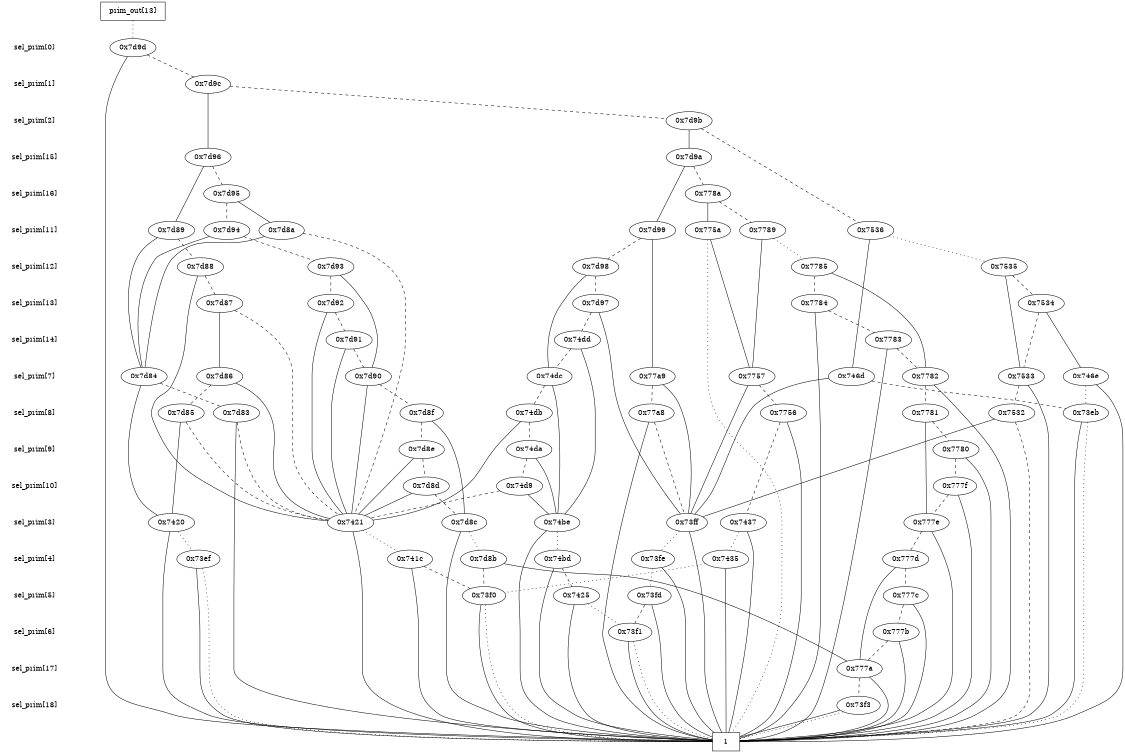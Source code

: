 digraph "DD" {
size = "7.5,10"
center = true;
edge [dir = none];
{ node [shape = plaintext];
  edge [style = invis];
  "CONST NODES" [style = invis];
" sel_prim[0] " -> " sel_prim[1] " -> " sel_prim[2] " -> " sel_prim[15] " -> " sel_prim[16] " -> " sel_prim[11] " -> " sel_prim[12] " -> " sel_prim[13] " -> " sel_prim[14] " -> " sel_prim[7] " -> " sel_prim[8] " -> " sel_prim[9] " -> " sel_prim[10] " -> " sel_prim[3] " -> " sel_prim[4] " -> " sel_prim[5] " -> " sel_prim[6] " -> " sel_prim[17] " -> " sel_prim[18] " -> "CONST NODES"; 
}
{ rank = same; node [shape = box]; edge [style = invis];
"  prim_out[13]  "; }
{ rank = same; " sel_prim[0] ";
"0x7d9d";
}
{ rank = same; " sel_prim[1] ";
"0x7d9c";
}
{ rank = same; " sel_prim[2] ";
"0x7d9b";
}
{ rank = same; " sel_prim[15] ";
"0x7d9a";
"0x7d96";
}
{ rank = same; " sel_prim[16] ";
"0x778a";
"0x7d95";
}
{ rank = same; " sel_prim[11] ";
"0x7d89";
"0x7789";
"0x775a";
"0x7d94";
"0x7d99";
"0x7536";
"0x7d8a";
}
{ rank = same; " sel_prim[12] ";
"0x7d88";
"0x7535";
"0x7d93";
"0x7d98";
"0x7785";
}
{ rank = same; " sel_prim[13] ";
"0x7d87";
"0x7784";
"0x7534";
"0x7d92";
"0x7d97";
}
{ rank = same; " sel_prim[14] ";
"0x7783";
"0x7d91";
"0x74dd";
}
{ rank = same; " sel_prim[7] ";
"0x746e";
"0x746d";
"0x7d86";
"0x7782";
"0x7533";
"0x7d90";
"0x77a9";
"0x7d84";
"0x74dc";
"0x7757";
}
{ rank = same; " sel_prim[8] ";
"0x7d85";
"0x7756";
"0x7d8f";
"0x73eb";
"0x7532";
"0x77a8";
"0x7d83";
"0x7781";
"0x74db";
}
{ rank = same; " sel_prim[9] ";
"0x7780";
"0x7d8e";
"0x74da";
}
{ rank = same; " sel_prim[10] ";
"0x777f";
"0x7d8d";
"0x74d9";
}
{ rank = same; " sel_prim[3] ";
"0x777e";
"0x7420";
"0x7d8c";
"0x7437";
"0x7421";
"0x73ff";
"0x74be";
}
{ rank = same; " sel_prim[4] ";
"0x7435";
"0x741c";
"0x73ef";
"0x73fe";
"0x777d";
"0x7d8b";
"0x74bd";
}
{ rank = same; " sel_prim[5] ";
"0x7425";
"0x73fd";
"0x73f0";
"0x777c";
}
{ rank = same; " sel_prim[6] ";
"0x73f1";
"0x777b";
}
{ rank = same; " sel_prim[17] ";
"0x777a";
}
{ rank = same; " sel_prim[18] ";
"0x73f3";
}
{ rank = same; "CONST NODES";
{ node [shape = box]; "0x73db";
}
}
"  prim_out[13]  " -> "0x7d9d" [style = dotted];
"0x7d9d" -> "0x73db";
"0x7d9d" -> "0x7d9c" [style = dashed];
"0x7d9c" -> "0x7d96";
"0x7d9c" -> "0x7d9b" [style = dashed];
"0x7d9b" -> "0x7d9a";
"0x7d9b" -> "0x7536" [style = dashed];
"0x7d9a" -> "0x7d99";
"0x7d9a" -> "0x778a" [style = dashed];
"0x7d96" -> "0x7d89";
"0x7d96" -> "0x7d95" [style = dashed];
"0x778a" -> "0x775a";
"0x778a" -> "0x7789" [style = dashed];
"0x7d95" -> "0x7d8a";
"0x7d95" -> "0x7d94" [style = dashed];
"0x7d89" -> "0x7d84";
"0x7d89" -> "0x7d88" [style = dashed];
"0x7789" -> "0x7757";
"0x7789" -> "0x7785" [style = dotted];
"0x775a" -> "0x7757";
"0x775a" -> "0x73db" [style = dotted];
"0x7d94" -> "0x7d84";
"0x7d94" -> "0x7d93" [style = dashed];
"0x7d99" -> "0x77a9";
"0x7d99" -> "0x7d98" [style = dashed];
"0x7536" -> "0x746d";
"0x7536" -> "0x7535" [style = dotted];
"0x7d8a" -> "0x7d84";
"0x7d8a" -> "0x7421" [style = dashed];
"0x7d88" -> "0x7421";
"0x7d88" -> "0x7d87" [style = dashed];
"0x7535" -> "0x7533";
"0x7535" -> "0x7534" [style = dashed];
"0x7d93" -> "0x7d90";
"0x7d93" -> "0x7d92" [style = dashed];
"0x7d98" -> "0x74dc";
"0x7d98" -> "0x7d97" [style = dashed];
"0x7785" -> "0x7782";
"0x7785" -> "0x7784" [style = dashed];
"0x7d87" -> "0x7d86";
"0x7d87" -> "0x7421" [style = dashed];
"0x7784" -> "0x73db";
"0x7784" -> "0x7783" [style = dashed];
"0x7534" -> "0x746e";
"0x7534" -> "0x7533" [style = dashed];
"0x7d92" -> "0x7421";
"0x7d92" -> "0x7d91" [style = dashed];
"0x7d97" -> "0x73ff";
"0x7d97" -> "0x74dd" [style = dashed];
"0x7783" -> "0x73db";
"0x7783" -> "0x7782" [style = dashed];
"0x7d91" -> "0x7421";
"0x7d91" -> "0x7d90" [style = dashed];
"0x74dd" -> "0x74be";
"0x74dd" -> "0x74dc" [style = dashed];
"0x746e" -> "0x73db";
"0x746e" -> "0x73eb" [style = dotted];
"0x746d" -> "0x73ff";
"0x746d" -> "0x73eb" [style = dashed];
"0x7d86" -> "0x7421";
"0x7d86" -> "0x7d85" [style = dashed];
"0x7782" -> "0x73db";
"0x7782" -> "0x7781" [style = dashed];
"0x7533" -> "0x73db";
"0x7533" -> "0x7532" [style = dashed];
"0x7d90" -> "0x7421";
"0x7d90" -> "0x7d8f" [style = dashed];
"0x77a9" -> "0x73ff";
"0x77a9" -> "0x77a8" [style = dashed];
"0x7d84" -> "0x7420";
"0x7d84" -> "0x7d83" [style = dashed];
"0x74dc" -> "0x74be";
"0x74dc" -> "0x74db" [style = dashed];
"0x7757" -> "0x73ff";
"0x7757" -> "0x7756" [style = dashed];
"0x7d85" -> "0x7420";
"0x7d85" -> "0x7421" [style = dashed];
"0x7756" -> "0x73db";
"0x7756" -> "0x7437" [style = dashed];
"0x7d8f" -> "0x7d8c";
"0x7d8f" -> "0x7d8e" [style = dashed];
"0x73eb" -> "0x73db";
"0x73eb" -> "0x73db" [style = dotted];
"0x7532" -> "0x73ff";
"0x7532" -> "0x73db" [style = dashed];
"0x77a8" -> "0x73db";
"0x77a8" -> "0x73ff" [style = dashed];
"0x7d83" -> "0x73db";
"0x7d83" -> "0x7421" [style = dashed];
"0x7781" -> "0x777e";
"0x7781" -> "0x7780" [style = dashed];
"0x74db" -> "0x7421";
"0x74db" -> "0x74da" [style = dashed];
"0x7780" -> "0x73db";
"0x7780" -> "0x777f" [style = dashed];
"0x7d8e" -> "0x7421";
"0x7d8e" -> "0x7d8d" [style = dashed];
"0x74da" -> "0x74be";
"0x74da" -> "0x74d9" [style = dashed];
"0x777f" -> "0x73db";
"0x777f" -> "0x777e" [style = dashed];
"0x7d8d" -> "0x7421";
"0x7d8d" -> "0x7d8c" [style = dashed];
"0x74d9" -> "0x74be";
"0x74d9" -> "0x7421" [style = dashed];
"0x777e" -> "0x73db";
"0x777e" -> "0x777d" [style = dashed];
"0x7420" -> "0x73db";
"0x7420" -> "0x73ef" [style = dotted];
"0x7d8c" -> "0x73db";
"0x7d8c" -> "0x7d8b" [style = dotted];
"0x7437" -> "0x73db";
"0x7437" -> "0x7435" [style = dotted];
"0x7421" -> "0x73db";
"0x7421" -> "0x741c" [style = dotted];
"0x73ff" -> "0x73db";
"0x73ff" -> "0x73fe" [style = dotted];
"0x74be" -> "0x73db";
"0x74be" -> "0x74bd" [style = dotted];
"0x7435" -> "0x73db";
"0x7435" -> "0x73f0" [style = dotted];
"0x741c" -> "0x73db";
"0x741c" -> "0x73f0" [style = dashed];
"0x73ef" -> "0x73db";
"0x73ef" -> "0x73db" [style = dotted];
"0x73fe" -> "0x73db";
"0x73fe" -> "0x73fd" [style = dotted];
"0x777d" -> "0x777a";
"0x777d" -> "0x777c" [style = dashed];
"0x7d8b" -> "0x777a";
"0x7d8b" -> "0x73f0" [style = dashed];
"0x74bd" -> "0x73db";
"0x74bd" -> "0x7425" [style = dashed];
"0x7425" -> "0x73db";
"0x7425" -> "0x73f1" [style = dotted];
"0x73fd" -> "0x73db";
"0x73fd" -> "0x73f1" [style = dashed];
"0x73f0" -> "0x73db";
"0x73f0" -> "0x73db" [style = dotted];
"0x777c" -> "0x73db";
"0x777c" -> "0x777b" [style = dashed];
"0x73f1" -> "0x73db";
"0x73f1" -> "0x73db" [style = dotted];
"0x777b" -> "0x73db";
"0x777b" -> "0x777a" [style = dashed];
"0x777a" -> "0x73db";
"0x777a" -> "0x73f3" [style = dashed];
"0x73f3" -> "0x73db";
"0x73f3" -> "0x73db" [style = dotted];
"0x73db" [label = "1"];
}
